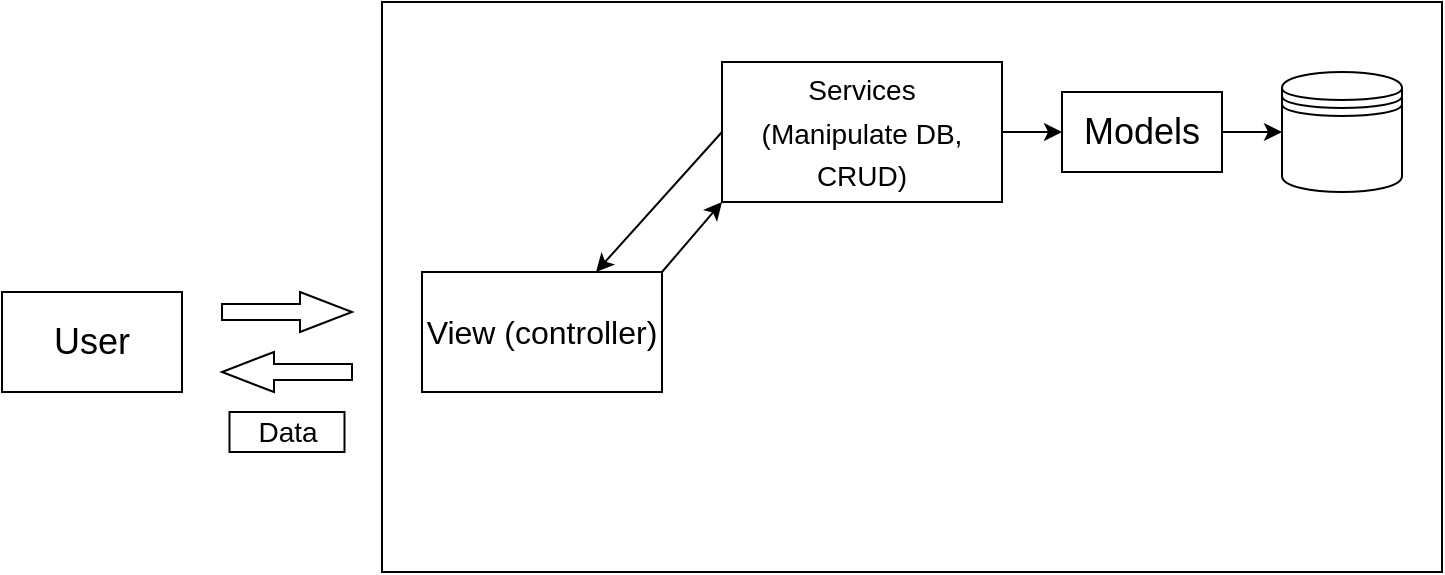 <mxfile>
    <diagram id="raPOLO_67aMY-P9EuHI7" name="Page-1">
        <mxGraphModel dx="902" dy="639" grid="1" gridSize="10" guides="1" tooltips="1" connect="1" arrows="1" fold="1" page="1" pageScale="1" pageWidth="850" pageHeight="1100" math="0" shadow="0">
            <root>
                <mxCell id="0"/>
                <mxCell id="1" parent="0"/>
                <mxCell id="2" value="&lt;font style=&quot;font-size: 18px;&quot;&gt;User&lt;/font&gt;" style="whiteSpace=wrap;html=1;" vertex="1" parent="1">
                    <mxGeometry x="10" y="200" width="90" height="50" as="geometry"/>
                </mxCell>
                <mxCell id="3" value="" style="shape=singleArrow;whiteSpace=wrap;html=1;arrowWidth=0.4;arrowSize=0.4;" vertex="1" parent="1">
                    <mxGeometry x="120" y="200" width="65" height="20" as="geometry"/>
                </mxCell>
                <mxCell id="6" value="" style="whiteSpace=wrap;html=1;" vertex="1" parent="1">
                    <mxGeometry x="200" y="55" width="530" height="285" as="geometry"/>
                </mxCell>
                <mxCell id="15" style="edgeStyle=none;html=1;exitX=1;exitY=0;exitDx=0;exitDy=0;entryX=0;entryY=1;entryDx=0;entryDy=0;fontSize=14;" edge="1" parent="1" source="7" target="11">
                    <mxGeometry relative="1" as="geometry"/>
                </mxCell>
                <mxCell id="7" value="&lt;font size=&quot;3&quot;&gt;View (controller)&lt;/font&gt;" style="whiteSpace=wrap;html=1;" vertex="1" parent="1">
                    <mxGeometry x="220" y="190" width="120" height="60" as="geometry"/>
                </mxCell>
                <mxCell id="8" value="" style="shape=datastore;whiteSpace=wrap;html=1;fontSize=18;" vertex="1" parent="1">
                    <mxGeometry x="650" y="90" width="60" height="60" as="geometry"/>
                </mxCell>
                <mxCell id="10" style="edgeStyle=none;html=1;entryX=0;entryY=0.5;entryDx=0;entryDy=0;fontSize=18;" edge="1" parent="1" source="9" target="8">
                    <mxGeometry relative="1" as="geometry"/>
                </mxCell>
                <mxCell id="9" value="Models" style="whiteSpace=wrap;html=1;fontSize=18;" vertex="1" parent="1">
                    <mxGeometry x="540" y="100" width="80" height="40" as="geometry"/>
                </mxCell>
                <mxCell id="13" style="edgeStyle=none;html=1;fontSize=14;" edge="1" parent="1" source="11" target="9">
                    <mxGeometry relative="1" as="geometry"/>
                </mxCell>
                <mxCell id="14" style="edgeStyle=none;html=1;exitX=0;exitY=0.5;exitDx=0;exitDy=0;fontSize=14;" edge="1" parent="1" source="11" target="7">
                    <mxGeometry relative="1" as="geometry"/>
                </mxCell>
                <mxCell id="11" value="&lt;font style=&quot;font-size: 14px;&quot;&gt;Services&lt;br&gt;(Manipulate DB, CRUD)&lt;/font&gt;" style="whiteSpace=wrap;html=1;fontSize=18;" vertex="1" parent="1">
                    <mxGeometry x="370" y="85" width="140" height="70" as="geometry"/>
                </mxCell>
                <mxCell id="17" value="" style="shape=singleArrow;whiteSpace=wrap;html=1;arrowWidth=0.4;arrowSize=0.4;rotation=-180;" vertex="1" parent="1">
                    <mxGeometry x="120" y="230" width="65" height="20" as="geometry"/>
                </mxCell>
                <mxCell id="18" value="Data&lt;br&gt;" style="whiteSpace=wrap;html=1;fontSize=14;" vertex="1" parent="1">
                    <mxGeometry x="123.75" y="260" width="57.5" height="20" as="geometry"/>
                </mxCell>
            </root>
        </mxGraphModel>
    </diagram>
</mxfile>